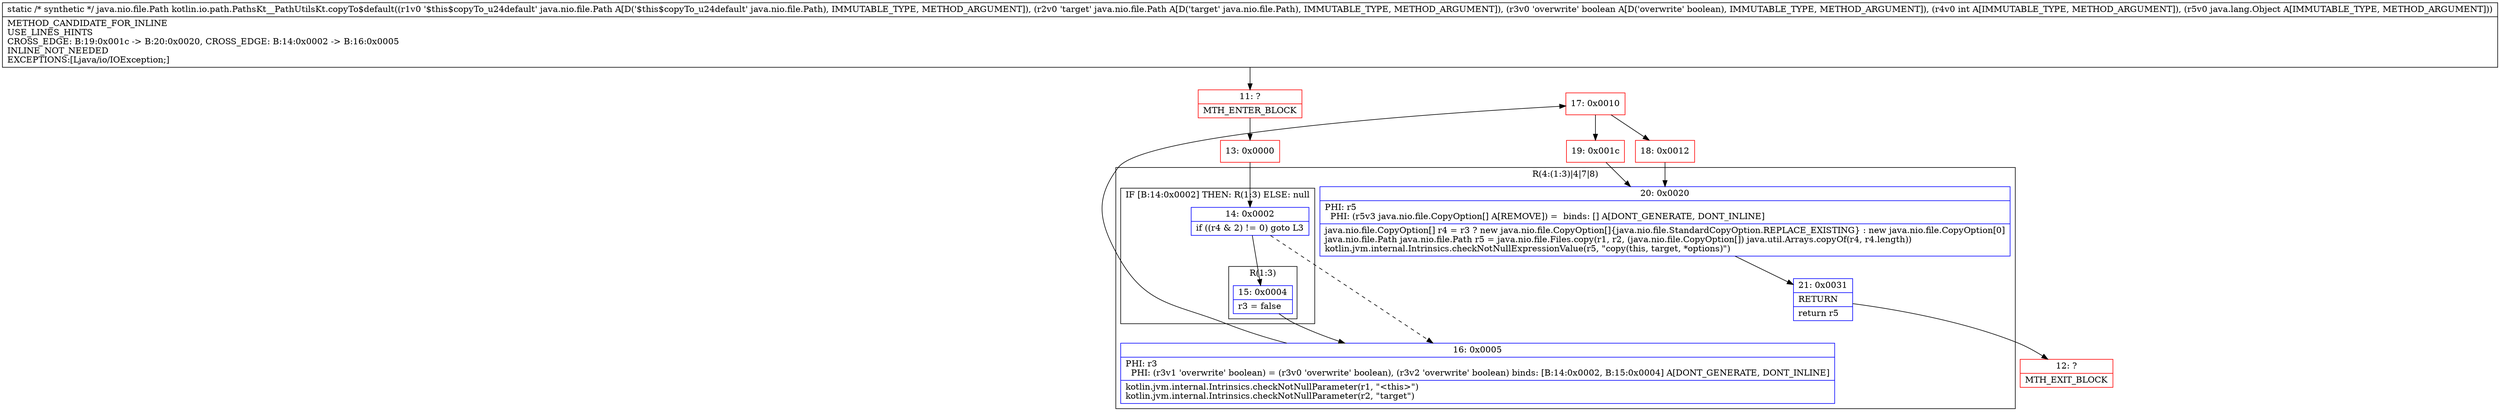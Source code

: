digraph "CFG forkotlin.io.path.PathsKt__PathUtilsKt.copyTo$default(Ljava\/nio\/file\/Path;Ljava\/nio\/file\/Path;ZILjava\/lang\/Object;)Ljava\/nio\/file\/Path;" {
subgraph cluster_Region_1813880794 {
label = "R(4:(1:3)|4|7|8)";
node [shape=record,color=blue];
subgraph cluster_IfRegion_827121418 {
label = "IF [B:14:0x0002] THEN: R(1:3) ELSE: null";
node [shape=record,color=blue];
Node_14 [shape=record,label="{14\:\ 0x0002|if ((r4 & 2) != 0) goto L3\l}"];
subgraph cluster_Region_196556575 {
label = "R(1:3)";
node [shape=record,color=blue];
Node_15 [shape=record,label="{15\:\ 0x0004|r3 = false\l}"];
}
}
Node_16 [shape=record,label="{16\:\ 0x0005|PHI: r3 \l  PHI: (r3v1 'overwrite' boolean) = (r3v0 'overwrite' boolean), (r3v2 'overwrite' boolean) binds: [B:14:0x0002, B:15:0x0004] A[DONT_GENERATE, DONT_INLINE]\l|kotlin.jvm.internal.Intrinsics.checkNotNullParameter(r1, \"\<this\>\")\lkotlin.jvm.internal.Intrinsics.checkNotNullParameter(r2, \"target\")\l}"];
Node_20 [shape=record,label="{20\:\ 0x0020|PHI: r5 \l  PHI: (r5v3 java.nio.file.CopyOption[] A[REMOVE]) =  binds: [] A[DONT_GENERATE, DONT_INLINE]\l|java.nio.file.CopyOption[] r4 = r3 ? new java.nio.file.CopyOption[]\{java.nio.file.StandardCopyOption.REPLACE_EXISTING\} : new java.nio.file.CopyOption[0]\ljava.nio.file.Path java.nio.file.Path r5 = java.nio.file.Files.copy(r1, r2, (java.nio.file.CopyOption[]) java.util.Arrays.copyOf(r4, r4.length))\lkotlin.jvm.internal.Intrinsics.checkNotNullExpressionValue(r5, \"copy(this, target, *options)\")\l}"];
Node_21 [shape=record,label="{21\:\ 0x0031|RETURN\l|return r5\l}"];
}
Node_11 [shape=record,color=red,label="{11\:\ ?|MTH_ENTER_BLOCK\l}"];
Node_13 [shape=record,color=red,label="{13\:\ 0x0000}"];
Node_17 [shape=record,color=red,label="{17\:\ 0x0010}"];
Node_18 [shape=record,color=red,label="{18\:\ 0x0012}"];
Node_12 [shape=record,color=red,label="{12\:\ ?|MTH_EXIT_BLOCK\l}"];
Node_19 [shape=record,color=red,label="{19\:\ 0x001c}"];
MethodNode[shape=record,label="{static \/* synthetic *\/ java.nio.file.Path kotlin.io.path.PathsKt__PathUtilsKt.copyTo$default((r1v0 '$this$copyTo_u24default' java.nio.file.Path A[D('$this$copyTo_u24default' java.nio.file.Path), IMMUTABLE_TYPE, METHOD_ARGUMENT]), (r2v0 'target' java.nio.file.Path A[D('target' java.nio.file.Path), IMMUTABLE_TYPE, METHOD_ARGUMENT]), (r3v0 'overwrite' boolean A[D('overwrite' boolean), IMMUTABLE_TYPE, METHOD_ARGUMENT]), (r4v0 int A[IMMUTABLE_TYPE, METHOD_ARGUMENT]), (r5v0 java.lang.Object A[IMMUTABLE_TYPE, METHOD_ARGUMENT]))  | METHOD_CANDIDATE_FOR_INLINE\lUSE_LINES_HINTS\lCROSS_EDGE: B:19:0x001c \-\> B:20:0x0020, CROSS_EDGE: B:14:0x0002 \-\> B:16:0x0005\lINLINE_NOT_NEEDED\lEXCEPTIONS:[Ljava\/io\/IOException;]\l}"];
MethodNode -> Node_11;Node_14 -> Node_15;
Node_14 -> Node_16[style=dashed];
Node_15 -> Node_16;
Node_16 -> Node_17;
Node_20 -> Node_21;
Node_21 -> Node_12;
Node_11 -> Node_13;
Node_13 -> Node_14;
Node_17 -> Node_18;
Node_17 -> Node_19;
Node_18 -> Node_20;
Node_19 -> Node_20;
}

